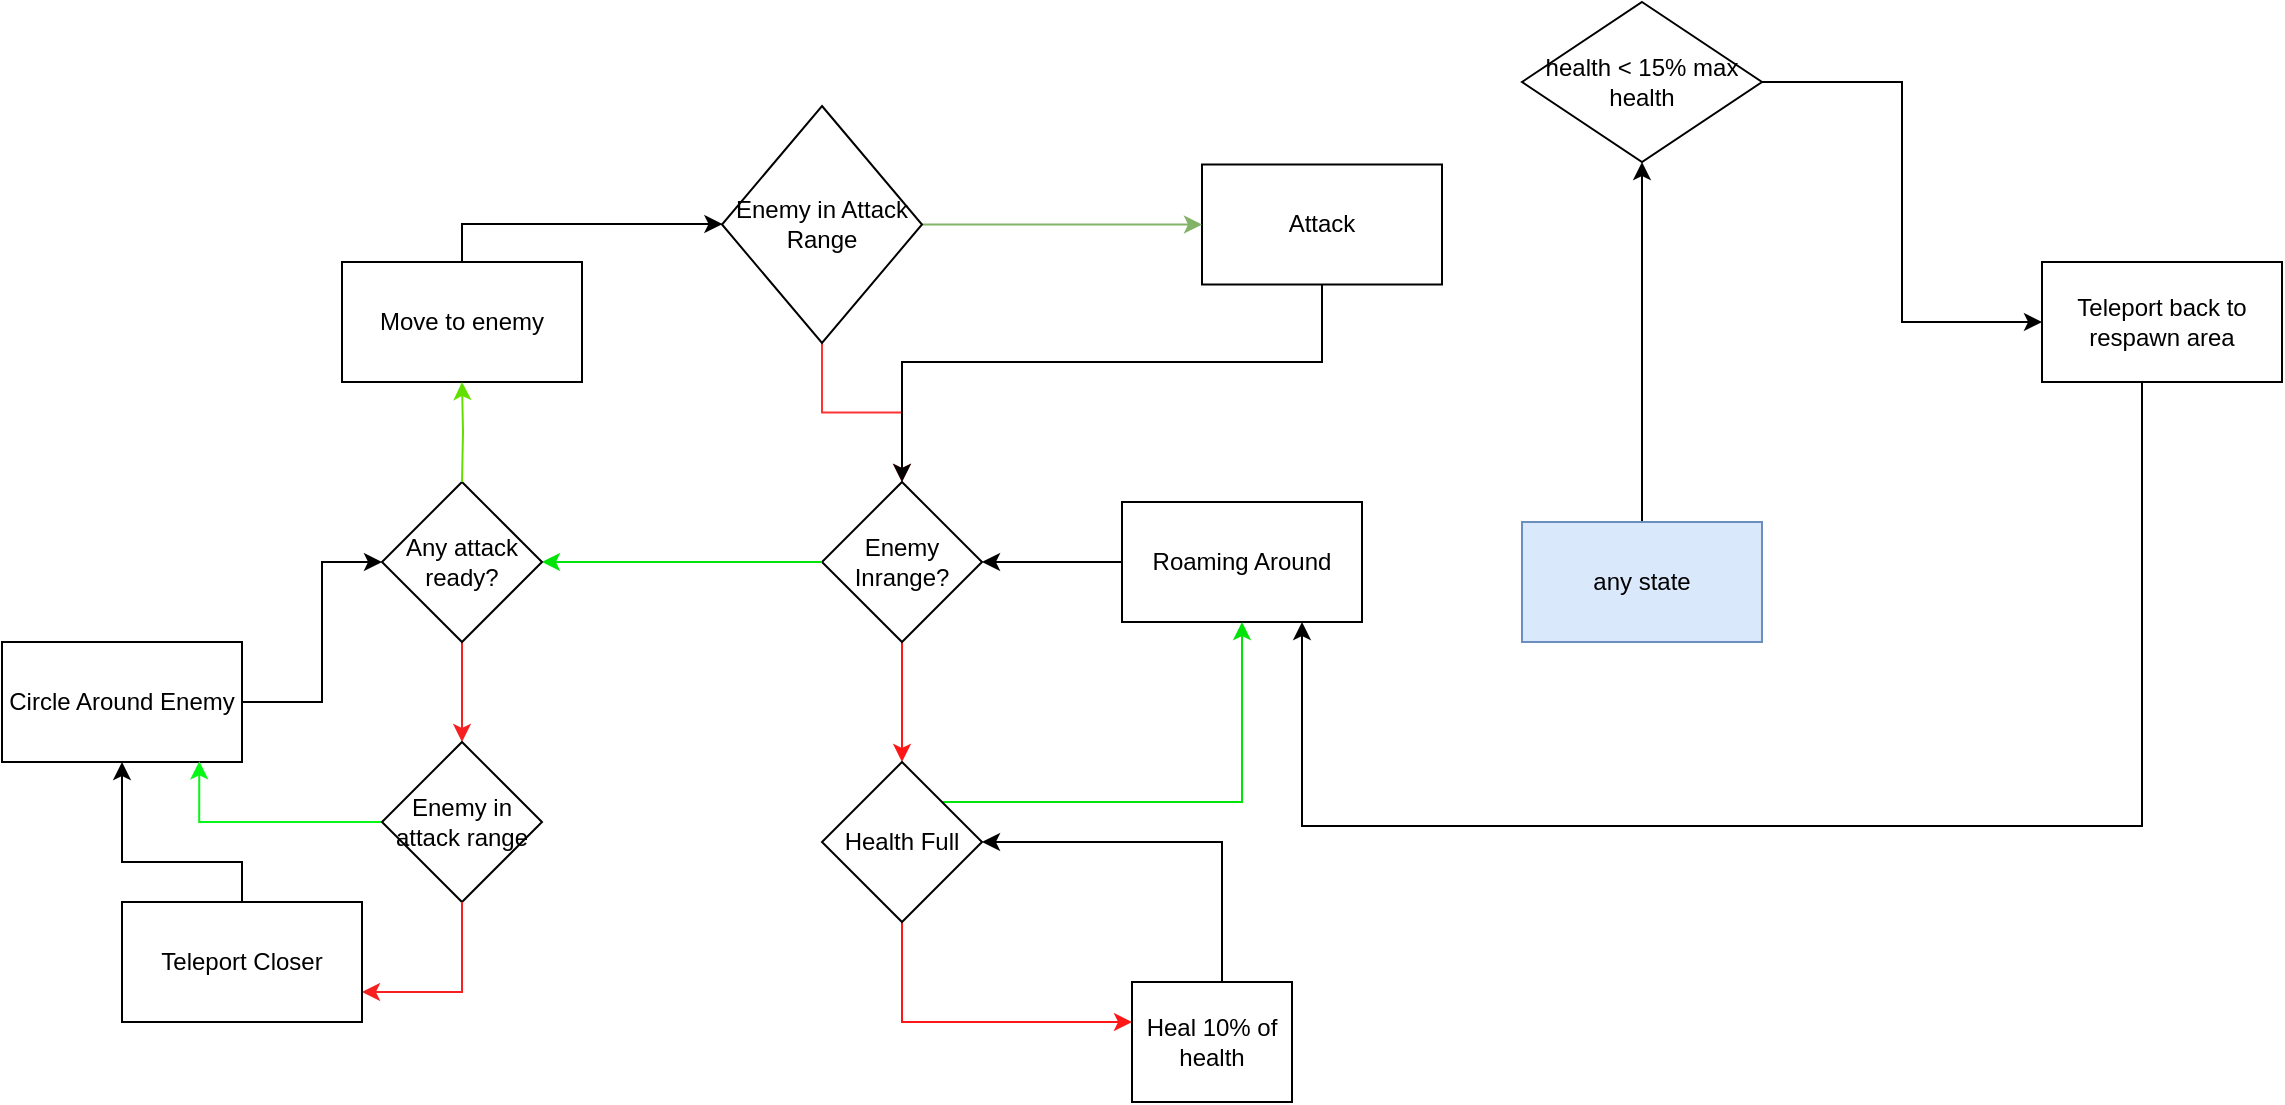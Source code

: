<mxfile version="14.8.3" type="device"><diagram id="ZWYzedkPX0iftxrG8FhB" name="Page-1"><mxGraphModel dx="2071" dy="1781" grid="1" gridSize="10" guides="1" tooltips="1" connect="1" arrows="1" fold="1" page="1" pageScale="1" pageWidth="850" pageHeight="1100" math="0" shadow="0"><root><mxCell id="0"/><mxCell id="1" parent="0"/><mxCell id="xxNzU1Jh7_SNQw8P_6_d-40" style="edgeStyle=orthogonalEdgeStyle;rounded=0;orthogonalLoop=1;jettySize=auto;html=1;strokeColor=#FF3333;" parent="1" source="xxNzU1Jh7_SNQw8P_6_d-28" target="xxNzU1Jh7_SNQw8P_6_d-3" edge="1"><mxGeometry relative="1" as="geometry"><mxPoint x="-150" y="58" as="targetPoint"/></mxGeometry></mxCell><mxCell id="xxNzU1Jh7_SNQw8P_6_d-4" style="edgeStyle=orthogonalEdgeStyle;rounded=0;orthogonalLoop=1;jettySize=auto;html=1;" parent="1" source="xxNzU1Jh7_SNQw8P_6_d-1" target="xxNzU1Jh7_SNQw8P_6_d-3" edge="1"><mxGeometry relative="1" as="geometry"/></mxCell><mxCell id="xxNzU1Jh7_SNQw8P_6_d-1" value="Roaming Around" style="rounded=0;whiteSpace=wrap;html=1;" parent="1" vertex="1"><mxGeometry x="-40" y="88" width="120" height="60" as="geometry"/></mxCell><mxCell id="xxNzU1Jh7_SNQw8P_6_d-30" style="edgeStyle=orthogonalEdgeStyle;rounded=0;orthogonalLoop=1;jettySize=auto;html=1;strokeColor=#FF1717;" parent="1" source="xxNzU1Jh7_SNQw8P_6_d-3" target="xxNzU1Jh7_SNQw8P_6_d-43" edge="1"><mxGeometry relative="1" as="geometry"><Array as="points"><mxPoint x="-150" y="208"/><mxPoint x="-150" y="208"/></Array></mxGeometry></mxCell><mxCell id="xxNzU1Jh7_SNQw8P_6_d-3" value="Enemy Inrange?" style="rhombus;whiteSpace=wrap;html=1;" parent="1" vertex="1"><mxGeometry x="-190" y="78" width="80" height="80" as="geometry"/></mxCell><mxCell id="xxNzU1Jh7_SNQw8P_6_d-22" style="edgeStyle=orthogonalEdgeStyle;rounded=0;orthogonalLoop=1;jettySize=auto;html=1;entryX=0;entryY=0.5;entryDx=0;entryDy=0;" parent="1" source="xxNzU1Jh7_SNQw8P_6_d-6" target="xxNzU1Jh7_SNQw8P_6_d-14" edge="1"><mxGeometry relative="1" as="geometry"><mxPoint x="-400" y="118" as="targetPoint"/><Array as="points"><mxPoint x="-440" y="118"/></Array></mxGeometry></mxCell><mxCell id="xxNzU1Jh7_SNQw8P_6_d-6" value="Circle Around Enemy" style="rounded=0;whiteSpace=wrap;html=1;" parent="1" vertex="1"><mxGeometry x="-600" y="158" width="120" height="60" as="geometry"/></mxCell><mxCell id="xxNzU1Jh7_SNQw8P_6_d-10" style="edgeStyle=orthogonalEdgeStyle;rounded=0;orthogonalLoop=1;jettySize=auto;html=1;entryX=1;entryY=0.5;entryDx=0;entryDy=0;exitX=0;exitY=0.5;exitDx=0;exitDy=0;strokeColor=#00E308;" parent="1" source="xxNzU1Jh7_SNQw8P_6_d-3" target="xxNzU1Jh7_SNQw8P_6_d-14" edge="1"><mxGeometry relative="1" as="geometry"><Array as="points"><mxPoint x="-260" y="118"/><mxPoint x="-260" y="118"/></Array><mxPoint x="-165" y="443" as="sourcePoint"/><mxPoint x="-304.96" y="236" as="targetPoint"/></mxGeometry></mxCell><mxCell id="xxNzU1Jh7_SNQw8P_6_d-33" style="edgeStyle=orthogonalEdgeStyle;rounded=0;orthogonalLoop=1;jettySize=auto;html=1;strokeColor=#F72020;" parent="1" source="xxNzU1Jh7_SNQw8P_6_d-14" target="xxNzU1Jh7_SNQw8P_6_d-31" edge="1"><mxGeometry relative="1" as="geometry"/></mxCell><mxCell id="xxNzU1Jh7_SNQw8P_6_d-14" value="Any attack ready?" style="rhombus;whiteSpace=wrap;html=1;" parent="1" vertex="1"><mxGeometry x="-410" y="78" width="80" height="80" as="geometry"/></mxCell><mxCell id="xxNzU1Jh7_SNQw8P_6_d-16" style="edgeStyle=orthogonalEdgeStyle;rounded=0;orthogonalLoop=1;jettySize=auto;html=1;exitX=0.5;exitY=0;exitDx=0;exitDy=0;" parent="1" source="xxNzU1Jh7_SNQw8P_6_d-17" target="xxNzU1Jh7_SNQw8P_6_d-28" edge="1"><mxGeometry relative="1" as="geometry"><mxPoint x="-370" y="-77" as="targetPoint"/><Array as="points"><mxPoint x="-370" y="-51"/></Array></mxGeometry></mxCell><mxCell id="xxNzU1Jh7_SNQw8P_6_d-17" value="Move to enemy" style="rounded=0;whiteSpace=wrap;html=1;" parent="1" vertex="1"><mxGeometry x="-430" y="-32" width="120" height="60" as="geometry"/></mxCell><mxCell id="xxNzU1Jh7_SNQw8P_6_d-18" style="edgeStyle=orthogonalEdgeStyle;rounded=0;orthogonalLoop=1;jettySize=auto;html=1;exitX=0.5;exitY=0;exitDx=0;exitDy=0;entryX=0.5;entryY=1;entryDx=0;entryDy=0;fillColor=#d5e8d4;strokeColor=#61E000;" parent="1" target="xxNzU1Jh7_SNQw8P_6_d-17" edge="1"><mxGeometry relative="1" as="geometry"><mxPoint x="-370" y="78.0" as="sourcePoint"/></mxGeometry></mxCell><mxCell id="xxNzU1Jh7_SNQw8P_6_d-41" style="edgeStyle=orthogonalEdgeStyle;rounded=0;orthogonalLoop=1;jettySize=auto;html=1;" parent="1" source="xxNzU1Jh7_SNQw8P_6_d-24" target="xxNzU1Jh7_SNQw8P_6_d-3" edge="1"><mxGeometry relative="1" as="geometry"><Array as="points"><mxPoint x="-150" y="18"/></Array></mxGeometry></mxCell><mxCell id="xxNzU1Jh7_SNQw8P_6_d-24" value="Attack" style="rounded=0;whiteSpace=wrap;html=1;" parent="1" vertex="1"><mxGeometry y="-80.75" width="120" height="60" as="geometry"/></mxCell><mxCell id="xxNzU1Jh7_SNQw8P_6_d-27" style="edgeStyle=orthogonalEdgeStyle;rounded=0;orthogonalLoop=1;jettySize=auto;html=1;exitX=1;exitY=0.5;exitDx=0;exitDy=0;entryX=0;entryY=0.5;entryDx=0;entryDy=0;fillColor=#d5e8d4;strokeColor=#82b366;" parent="1" source="xxNzU1Jh7_SNQw8P_6_d-28" target="xxNzU1Jh7_SNQw8P_6_d-24" edge="1"><mxGeometry relative="1" as="geometry"/></mxCell><mxCell id="xxNzU1Jh7_SNQw8P_6_d-28" value="Enemy in Attack Range" style="rhombus;whiteSpace=wrap;html=1;" parent="1" vertex="1"><mxGeometry x="-240" y="-110" width="100" height="118.5" as="geometry"/></mxCell><mxCell id="xxNzU1Jh7_SNQw8P_6_d-34" style="edgeStyle=orthogonalEdgeStyle;rounded=0;orthogonalLoop=1;jettySize=auto;html=1;entryX=0.822;entryY=0.994;entryDx=0;entryDy=0;entryPerimeter=0;strokeColor=#05F715;exitX=0;exitY=0.5;exitDx=0;exitDy=0;" parent="1" source="xxNzU1Jh7_SNQw8P_6_d-31" target="xxNzU1Jh7_SNQw8P_6_d-6" edge="1"><mxGeometry relative="1" as="geometry"><Array as="points"><mxPoint x="-501" y="248"/></Array></mxGeometry></mxCell><mxCell id="xxNzU1Jh7_SNQw8P_6_d-31" value="Enemy in attack range" style="rhombus;whiteSpace=wrap;html=1;" parent="1" vertex="1"><mxGeometry x="-410" y="208" width="80" height="80" as="geometry"/></mxCell><mxCell id="xxNzU1Jh7_SNQw8P_6_d-37" style="edgeStyle=orthogonalEdgeStyle;rounded=0;orthogonalLoop=1;jettySize=auto;html=1;strokeColor=#F72020;entryX=1;entryY=0.75;entryDx=0;entryDy=0;exitX=0.5;exitY=1;exitDx=0;exitDy=0;" parent="1" source="xxNzU1Jh7_SNQw8P_6_d-31" target="xxNzU1Jh7_SNQw8P_6_d-38" edge="1"><mxGeometry relative="1" as="geometry"><mxPoint x="-360" y="168" as="sourcePoint"/><mxPoint x="-360" y="218" as="targetPoint"/></mxGeometry></mxCell><mxCell id="xxNzU1Jh7_SNQw8P_6_d-39" style="edgeStyle=orthogonalEdgeStyle;rounded=0;orthogonalLoop=1;jettySize=auto;html=1;" parent="1" source="xxNzU1Jh7_SNQw8P_6_d-38" target="xxNzU1Jh7_SNQw8P_6_d-6" edge="1"><mxGeometry relative="1" as="geometry"><Array as="points"><mxPoint x="-480" y="268"/><mxPoint x="-540" y="268"/></Array></mxGeometry></mxCell><mxCell id="xxNzU1Jh7_SNQw8P_6_d-38" value="Teleport Closer" style="rounded=0;whiteSpace=wrap;html=1;" parent="1" vertex="1"><mxGeometry x="-540" y="288" width="120" height="60" as="geometry"/></mxCell><mxCell id="xxNzU1Jh7_SNQw8P_6_d-46" style="edgeStyle=orthogonalEdgeStyle;rounded=0;orthogonalLoop=1;jettySize=auto;html=1;strokeColor=#FF1717;" parent="1" source="xxNzU1Jh7_SNQw8P_6_d-43" target="xxNzU1Jh7_SNQw8P_6_d-44" edge="1"><mxGeometry relative="1" as="geometry"><Array as="points"><mxPoint x="-150" y="348"/></Array></mxGeometry></mxCell><mxCell id="xxNzU1Jh7_SNQw8P_6_d-47" style="edgeStyle=orthogonalEdgeStyle;rounded=0;orthogonalLoop=1;jettySize=auto;html=1;strokeColor=#00E308;" parent="1" source="xxNzU1Jh7_SNQw8P_6_d-43" target="xxNzU1Jh7_SNQw8P_6_d-1" edge="1"><mxGeometry relative="1" as="geometry"><Array as="points"><mxPoint x="20" y="238"/></Array></mxGeometry></mxCell><mxCell id="xxNzU1Jh7_SNQw8P_6_d-43" value="Health Full" style="rhombus;whiteSpace=wrap;html=1;" parent="1" vertex="1"><mxGeometry x="-190" y="218" width="80" height="80" as="geometry"/></mxCell><mxCell id="xxNzU1Jh7_SNQw8P_6_d-45" style="edgeStyle=orthogonalEdgeStyle;rounded=0;orthogonalLoop=1;jettySize=auto;html=1;strokeColor=#000000;" parent="1" source="xxNzU1Jh7_SNQw8P_6_d-44" target="xxNzU1Jh7_SNQw8P_6_d-43" edge="1"><mxGeometry relative="1" as="geometry"><Array as="points"><mxPoint x="10" y="258"/></Array></mxGeometry></mxCell><mxCell id="xxNzU1Jh7_SNQw8P_6_d-44" value="Heal 10% of health" style="rounded=0;whiteSpace=wrap;html=1;" parent="1" vertex="1"><mxGeometry x="-35" y="328" width="80" height="60" as="geometry"/></mxCell><mxCell id="V1m3e3582Q1lycbWwu-P-7" style="edgeStyle=orthogonalEdgeStyle;rounded=0;orthogonalLoop=1;jettySize=auto;html=1;entryX=0.5;entryY=1;entryDx=0;entryDy=0;" edge="1" parent="1" source="V1m3e3582Q1lycbWwu-P-1" target="V1m3e3582Q1lycbWwu-P-6"><mxGeometry relative="1" as="geometry"/></mxCell><mxCell id="V1m3e3582Q1lycbWwu-P-1" value="any state" style="rounded=0;whiteSpace=wrap;html=1;fillColor=#dae8fc;strokeColor=#6c8ebf;" vertex="1" parent="1"><mxGeometry x="160" y="98" width="120" height="60" as="geometry"/></mxCell><mxCell id="V1m3e3582Q1lycbWwu-P-9" style="edgeStyle=orthogonalEdgeStyle;rounded=0;orthogonalLoop=1;jettySize=auto;html=1;entryX=0.75;entryY=1;entryDx=0;entryDy=0;" edge="1" parent="1" source="V1m3e3582Q1lycbWwu-P-4" target="xxNzU1Jh7_SNQw8P_6_d-1"><mxGeometry relative="1" as="geometry"><Array as="points"><mxPoint x="470" y="250"/><mxPoint x="50" y="250"/></Array></mxGeometry></mxCell><mxCell id="V1m3e3582Q1lycbWwu-P-4" value="Teleport back to respawn area" style="rounded=0;whiteSpace=wrap;html=1;" vertex="1" parent="1"><mxGeometry x="420" y="-32" width="120" height="60" as="geometry"/></mxCell><mxCell id="V1m3e3582Q1lycbWwu-P-5" style="edgeStyle=orthogonalEdgeStyle;rounded=0;orthogonalLoop=1;jettySize=auto;html=1;entryX=0;entryY=0.5;entryDx=0;entryDy=0;" edge="1" parent="1" source="V1m3e3582Q1lycbWwu-P-6" target="V1m3e3582Q1lycbWwu-P-4"><mxGeometry relative="1" as="geometry"><mxPoint x="290.0" y="-110.75" as="targetPoint"/></mxGeometry></mxCell><mxCell id="V1m3e3582Q1lycbWwu-P-6" value="health &amp;lt; 15% max health" style="rhombus;whiteSpace=wrap;html=1;" vertex="1" parent="1"><mxGeometry x="160" y="-162" width="120" height="80" as="geometry"/></mxCell></root></mxGraphModel></diagram></mxfile>